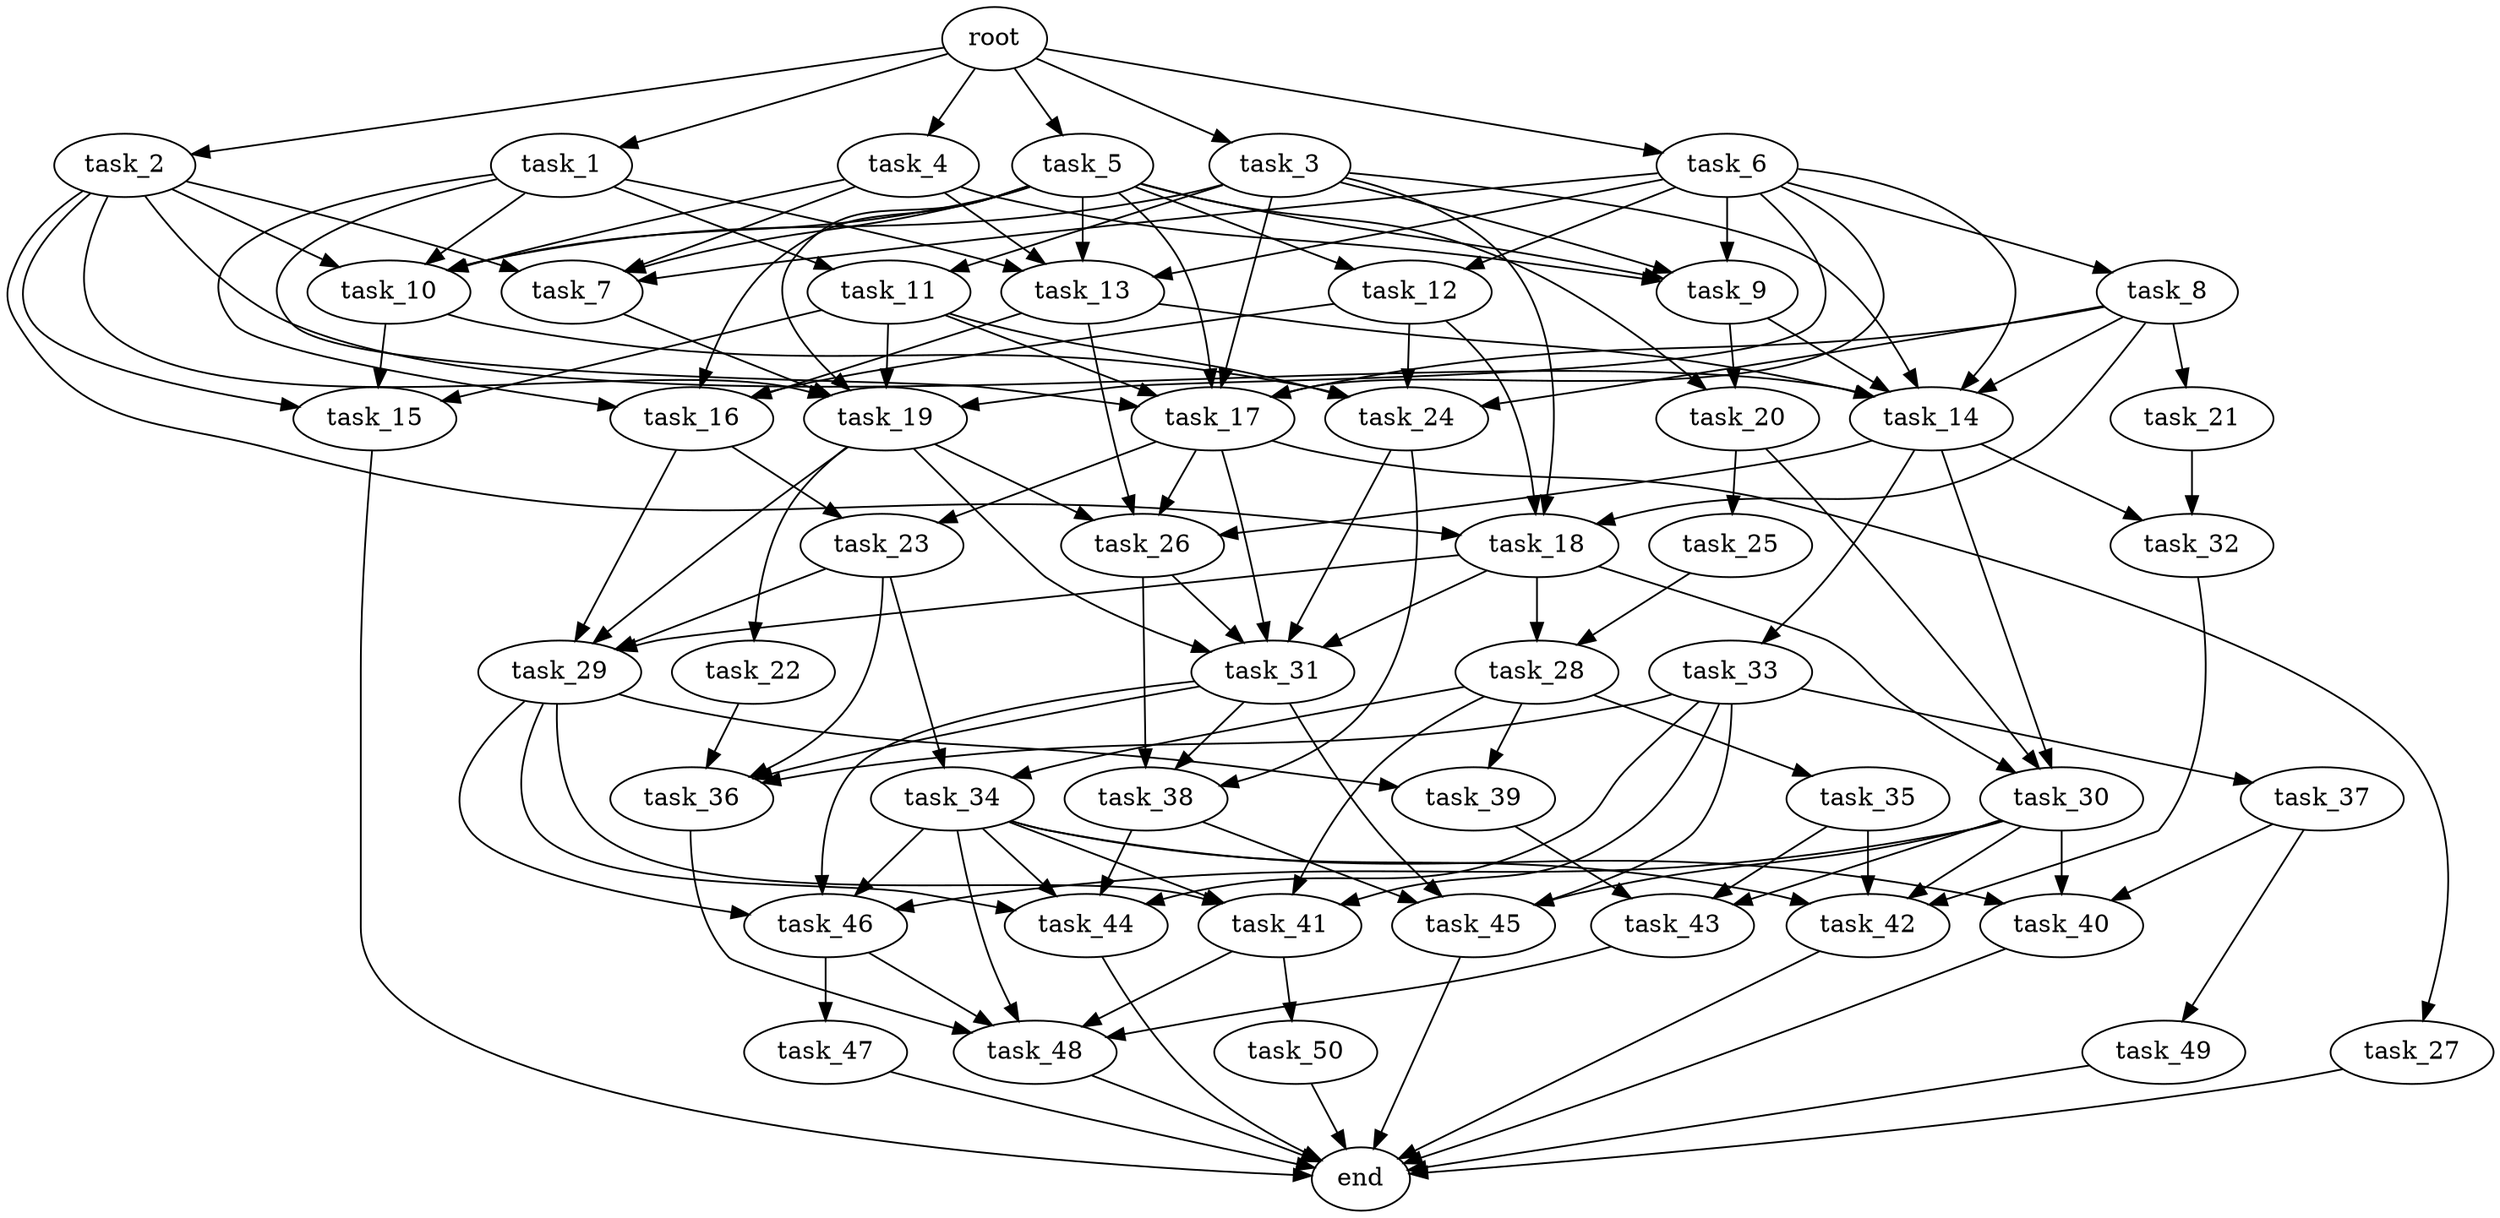 digraph G {
  task_23 [size="6.554598e+10"];
  task_31 [size="8.215322e+10"];
  task_36 [size="2.438982e+10"];
  task_8 [size="1.132532e+10"];
  task_17 [size="6.863736e+10"];
  task_20 [size="4.400053e+10"];
  task_19 [size="9.876404e+10"];
  task_26 [size="2.524351e+10"];
  task_13 [size="3.985178e+10"];
  task_1 [size="5.136233e+10"];
  task_4 [size="2.124699e+09"];
  task_11 [size="3.422755e+10"];
  task_22 [size="1.155415e+10"];
  task_47 [size="3.867589e+10"];
  task_39 [size="6.237139e+10"];
  task_10 [size="5.666153e+10"];
  task_33 [size="2.214570e+10"];
  task_2 [size="6.724349e+10"];
  task_6 [size="5.773210e+09"];
  task_5 [size="3.505220e+10"];
  task_38 [size="9.083922e+10"];
  task_29 [size="3.284776e+10"];
  task_25 [size="4.942975e+10"];
  task_7 [size="6.315814e+10"];
  task_44 [size="6.718515e+10"];
  task_9 [size="3.265102e+10"];
  task_40 [size="7.966942e+10"];
  task_15 [size="7.362648e+10"];
  task_35 [size="3.124852e+10"];
  task_43 [size="1.707901e+10"];
  task_50 [size="6.616417e+10"];
  task_45 [size="7.228769e+10"];
  task_48 [size="8.347232e+10"];
  task_46 [size="6.883621e+10"];
  task_41 [size="2.402529e+09"];
  task_24 [size="8.603373e+10"];
  task_34 [size="5.223138e+10"];
  task_37 [size="8.777336e+10"];
  task_12 [size="1.113360e+09"];
  task_28 [size="6.545615e+10"];
  task_42 [size="3.482647e+10"];
  task_14 [size="9.433048e+09"];
  root [size="0.000000e+00"];
  task_18 [size="9.960769e+10"];
  task_32 [size="4.406450e+10"];
  task_30 [size="9.609030e+10"];
  task_27 [size="4.451157e+10"];
  task_3 [size="8.212335e+10"];
  end [size="0.000000e+00"];
  task_16 [size="5.047193e+10"];
  task_49 [size="7.483337e+09"];
  task_21 [size="5.614598e+10"];

  task_23 -> task_34 [size="2.611569e+08"];
  task_23 -> task_36 [size="6.097455e+07"];
  task_23 -> task_29 [size="8.211939e+07"];
  task_31 -> task_45 [size="1.807192e+08"];
  task_31 -> task_36 [size="6.097455e+07"];
  task_31 -> task_38 [size="3.027974e+08"];
  task_31 -> task_46 [size="1.720905e+08"];
  task_36 -> task_48 [size="1.669446e+08"];
  task_8 -> task_14 [size="1.572175e+07"];
  task_8 -> task_17 [size="1.143956e+08"];
  task_8 -> task_18 [size="2.490192e+08"];
  task_8 -> task_24 [size="2.150843e+08"];
  task_8 -> task_21 [size="5.614598e+08"];
  task_17 -> task_23 [size="3.277299e+08"];
  task_17 -> task_26 [size="6.310878e+07"];
  task_17 -> task_31 [size="1.643064e+08"];
  task_17 -> task_27 [size="4.451157e+08"];
  task_20 -> task_30 [size="3.203010e+08"];
  task_20 -> task_25 [size="4.942975e+08"];
  task_19 -> task_26 [size="6.310878e+07"];
  task_19 -> task_22 [size="1.155415e+08"];
  task_19 -> task_31 [size="1.643064e+08"];
  task_19 -> task_29 [size="8.211939e+07"];
  task_26 -> task_31 [size="1.643064e+08"];
  task_26 -> task_38 [size="3.027974e+08"];
  task_13 -> task_14 [size="1.572175e+07"];
  task_13 -> task_26 [size="6.310878e+07"];
  task_13 -> task_16 [size="1.261798e+08"];
  task_1 -> task_10 [size="1.133231e+08"];
  task_1 -> task_16 [size="1.261798e+08"];
  task_1 -> task_17 [size="1.143956e+08"];
  task_1 -> task_11 [size="1.711378e+08"];
  task_1 -> task_13 [size="9.962945e+07"];
  task_4 -> task_10 [size="1.133231e+08"];
  task_4 -> task_9 [size="8.162754e+07"];
  task_4 -> task_7 [size="1.578953e+08"];
  task_4 -> task_13 [size="9.962945e+07"];
  task_11 -> task_17 [size="1.143956e+08"];
  task_11 -> task_24 [size="2.150843e+08"];
  task_11 -> task_19 [size="1.975281e+08"];
  task_11 -> task_15 [size="2.454216e+08"];
  task_22 -> task_36 [size="6.097455e+07"];
  task_47 -> end [size="1.000000e-12"];
  task_39 -> task_43 [size="5.693005e+07"];
  task_10 -> task_24 [size="2.150843e+08"];
  task_10 -> task_15 [size="2.454216e+08"];
  task_33 -> task_45 [size="1.807192e+08"];
  task_33 -> task_37 [size="8.777336e+08"];
  task_33 -> task_41 [size="6.006322e+06"];
  task_33 -> task_36 [size="6.097455e+07"];
  task_33 -> task_44 [size="1.679629e+08"];
  task_2 -> task_15 [size="2.454216e+08"];
  task_2 -> task_14 [size="1.572175e+07"];
  task_2 -> task_10 [size="1.133231e+08"];
  task_2 -> task_18 [size="2.490192e+08"];
  task_2 -> task_7 [size="1.578953e+08"];
  task_2 -> task_19 [size="1.975281e+08"];
  task_6 -> task_12 [size="5.566801e+06"];
  task_6 -> task_8 [size="1.132532e+08"];
  task_6 -> task_14 [size="1.572175e+07"];
  task_6 -> task_13 [size="9.962945e+07"];
  task_6 -> task_17 [size="1.143956e+08"];
  task_6 -> task_9 [size="8.162754e+07"];
  task_6 -> task_19 [size="1.975281e+08"];
  task_6 -> task_7 [size="1.578953e+08"];
  task_5 -> task_12 [size="5.566801e+06"];
  task_5 -> task_10 [size="1.133231e+08"];
  task_5 -> task_9 [size="8.162754e+07"];
  task_5 -> task_13 [size="9.962945e+07"];
  task_5 -> task_16 [size="1.261798e+08"];
  task_5 -> task_17 [size="1.143956e+08"];
  task_5 -> task_20 [size="2.200027e+08"];
  task_5 -> task_19 [size="1.975281e+08"];
  task_5 -> task_7 [size="1.578953e+08"];
  task_38 -> task_45 [size="1.807192e+08"];
  task_38 -> task_44 [size="1.679629e+08"];
  task_29 -> task_41 [size="6.006322e+06"];
  task_29 -> task_39 [size="3.118570e+08"];
  task_29 -> task_46 [size="1.720905e+08"];
  task_29 -> task_44 [size="1.679629e+08"];
  task_25 -> task_28 [size="3.272807e+08"];
  task_7 -> task_19 [size="1.975281e+08"];
  task_44 -> end [size="1.000000e-12"];
  task_9 -> task_14 [size="1.572175e+07"];
  task_9 -> task_20 [size="2.200027e+08"];
  task_40 -> end [size="1.000000e-12"];
  task_15 -> end [size="1.000000e-12"];
  task_35 -> task_43 [size="5.693005e+07"];
  task_35 -> task_42 [size="8.706618e+07"];
  task_43 -> task_48 [size="1.669446e+08"];
  task_50 -> end [size="1.000000e-12"];
  task_45 -> end [size="1.000000e-12"];
  task_48 -> end [size="1.000000e-12"];
  task_46 -> task_48 [size="1.669446e+08"];
  task_46 -> task_47 [size="3.867589e+08"];
  task_41 -> task_48 [size="1.669446e+08"];
  task_41 -> task_50 [size="6.616417e+08"];
  task_24 -> task_31 [size="1.643064e+08"];
  task_24 -> task_38 [size="3.027974e+08"];
  task_34 -> task_48 [size="1.669446e+08"];
  task_34 -> task_46 [size="1.720905e+08"];
  task_34 -> task_40 [size="2.655647e+08"];
  task_34 -> task_41 [size="6.006322e+06"];
  task_34 -> task_44 [size="1.679629e+08"];
  task_34 -> task_42 [size="8.706618e+07"];
  task_37 -> task_49 [size="7.483337e+07"];
  task_37 -> task_40 [size="2.655647e+08"];
  task_12 -> task_16 [size="1.261798e+08"];
  task_12 -> task_24 [size="2.150843e+08"];
  task_12 -> task_18 [size="2.490192e+08"];
  task_28 -> task_41 [size="6.006322e+06"];
  task_28 -> task_35 [size="3.124852e+08"];
  task_28 -> task_34 [size="2.611569e+08"];
  task_28 -> task_39 [size="3.118570e+08"];
  task_42 -> end [size="1.000000e-12"];
  task_14 -> task_26 [size="6.310878e+07"];
  task_14 -> task_33 [size="2.214570e+08"];
  task_14 -> task_30 [size="3.203010e+08"];
  task_14 -> task_32 [size="2.203225e+08"];
  root -> task_6 [size="1.000000e-12"];
  root -> task_5 [size="1.000000e-12"];
  root -> task_1 [size="1.000000e-12"];
  root -> task_3 [size="1.000000e-12"];
  root -> task_4 [size="1.000000e-12"];
  root -> task_2 [size="1.000000e-12"];
  task_18 -> task_31 [size="1.643064e+08"];
  task_18 -> task_28 [size="3.272807e+08"];
  task_18 -> task_30 [size="3.203010e+08"];
  task_18 -> task_29 [size="8.211939e+07"];
  task_32 -> task_42 [size="8.706618e+07"];
  task_30 -> task_45 [size="1.807192e+08"];
  task_30 -> task_43 [size="5.693005e+07"];
  task_30 -> task_46 [size="1.720905e+08"];
  task_30 -> task_40 [size="2.655647e+08"];
  task_30 -> task_42 [size="8.706618e+07"];
  task_27 -> end [size="1.000000e-12"];
  task_3 -> task_9 [size="8.162754e+07"];
  task_3 -> task_18 [size="2.490192e+08"];
  task_3 -> task_14 [size="1.572175e+07"];
  task_3 -> task_10 [size="1.133231e+08"];
  task_3 -> task_17 [size="1.143956e+08"];
  task_3 -> task_11 [size="1.711378e+08"];
  task_16 -> task_23 [size="3.277299e+08"];
  task_16 -> task_29 [size="8.211939e+07"];
  task_49 -> end [size="1.000000e-12"];
  task_21 -> task_32 [size="2.203225e+08"];
}
